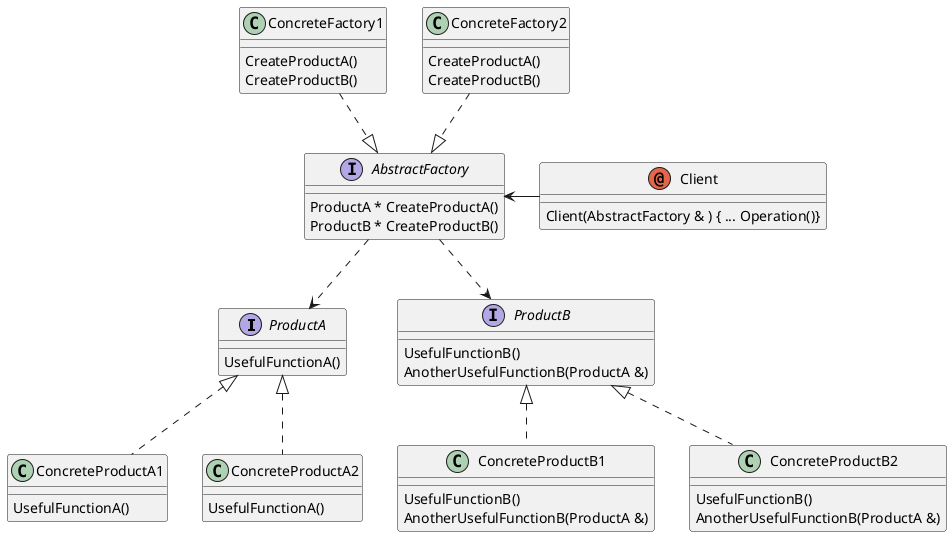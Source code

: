 @startuml

ProductA <|.. ConcreteProductA1
ProductA <|.. ConcreteProductA2

ProductB <|.. ConcreteProductB1
ProductB <|.. ConcreteProductB2


interface ProductA{
  UsefulFunctionA()
}

interface ProductB{
  UsefulFunctionB()
  AnotherUsefulFunctionB(ProductA &)
}

ConcreteProductA1 : UsefulFunctionA()
ConcreteProductA2 : UsefulFunctionA()

ConcreteProductB1 : UsefulFunctionB()
ConcreteProductB1 : AnotherUsefulFunctionB(ProductA &)

ConcreteProductB2 : UsefulFunctionB()
ConcreteProductB2 : AnotherUsefulFunctionB(ProductA &)

ConcreteFactory1 ..|> AbstractFactory
ConcreteFactory2 ..|> AbstractFactory
AbstractFactory ..> ProductA
AbstractFactory ..> ProductB

interface AbstractFactory{
  ProductA * CreateProductA()
  ProductB * CreateProductB()
}
ConcreteFactory1 : CreateProductA()
ConcreteFactory1 : CreateProductB()

ConcreteFactory2 : CreateProductA()
ConcreteFactory2 : CreateProductB()


Client -left-> AbstractFactory

annotation Client{
    Client(AbstractFactory & ) { ... Operation()}
}

@enduml